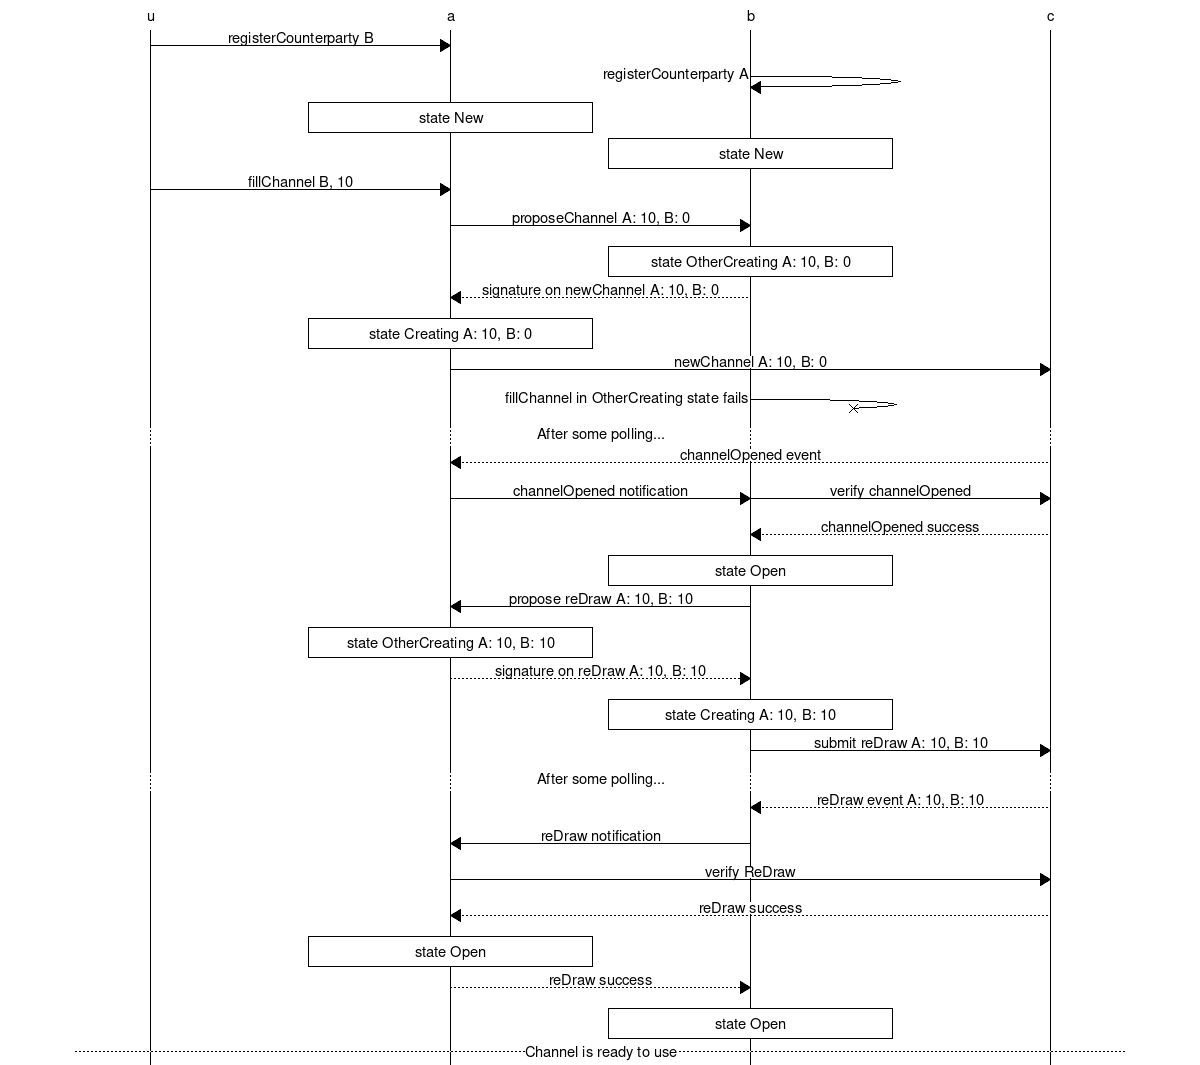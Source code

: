 // command to render: mscgen -Tsvg -o simultaneous_opening.svg simultaneous_opening.msc
msc {
  hscale = "2";
  u,a,b,c;

  u=>a [label="registerCounterparty B"];
  b=>b [label="registerCounterparty A"];
  a box a [label="state New"];
  b box b [label="state New"];
  u=>a [label="fillChannel B, 10"];
  a=>b [label="proposeChannel A: 10, B: 0"];
  b box b [label="state OtherCreating A: 10, B: 0"];
  a<<b [label="signature on newChannel A: 10, B: 0"];
  a box a [label="state Creating A: 10, B: 0"];
  a=>c [label="newChannel A: 10, B: 0"];



  b-xb [label="fillChannel in OtherCreating state fails"];
  ...  [ label = "After some polling..." ];

  a<<c [label="channelOpened event"];
  a=>b [label="channelOpened notification"],
  b=>c [label="verify channelOpened"];
  b<<c [label="channelOpened success"];
  b box b [label="state Open"];
  a<=b [label="propose reDraw A: 10, B: 10"];
  a box a [label="state OtherCreating A: 10, B: 10"];

  a>>b [label="signature on reDraw A: 10, B: 10"];
  b box b [label="state Creating A: 10, B: 10"];

  b=>c [label="submit reDraw A: 10, B: 10"];



  ...  [ label = "After some polling..." ];
  b<<c [label="reDraw event A: 10, B: 10"];
  a<=b [label="reDraw notification"];
  a=>c [label="verify ReDraw"];
  a<<c [label="reDraw success"];
  a box a [label="state Open"];
  a>>b [label="reDraw success"];
  b box b [label="state Open"];
  ---  [ label = "Channel is ready to use" ];
}